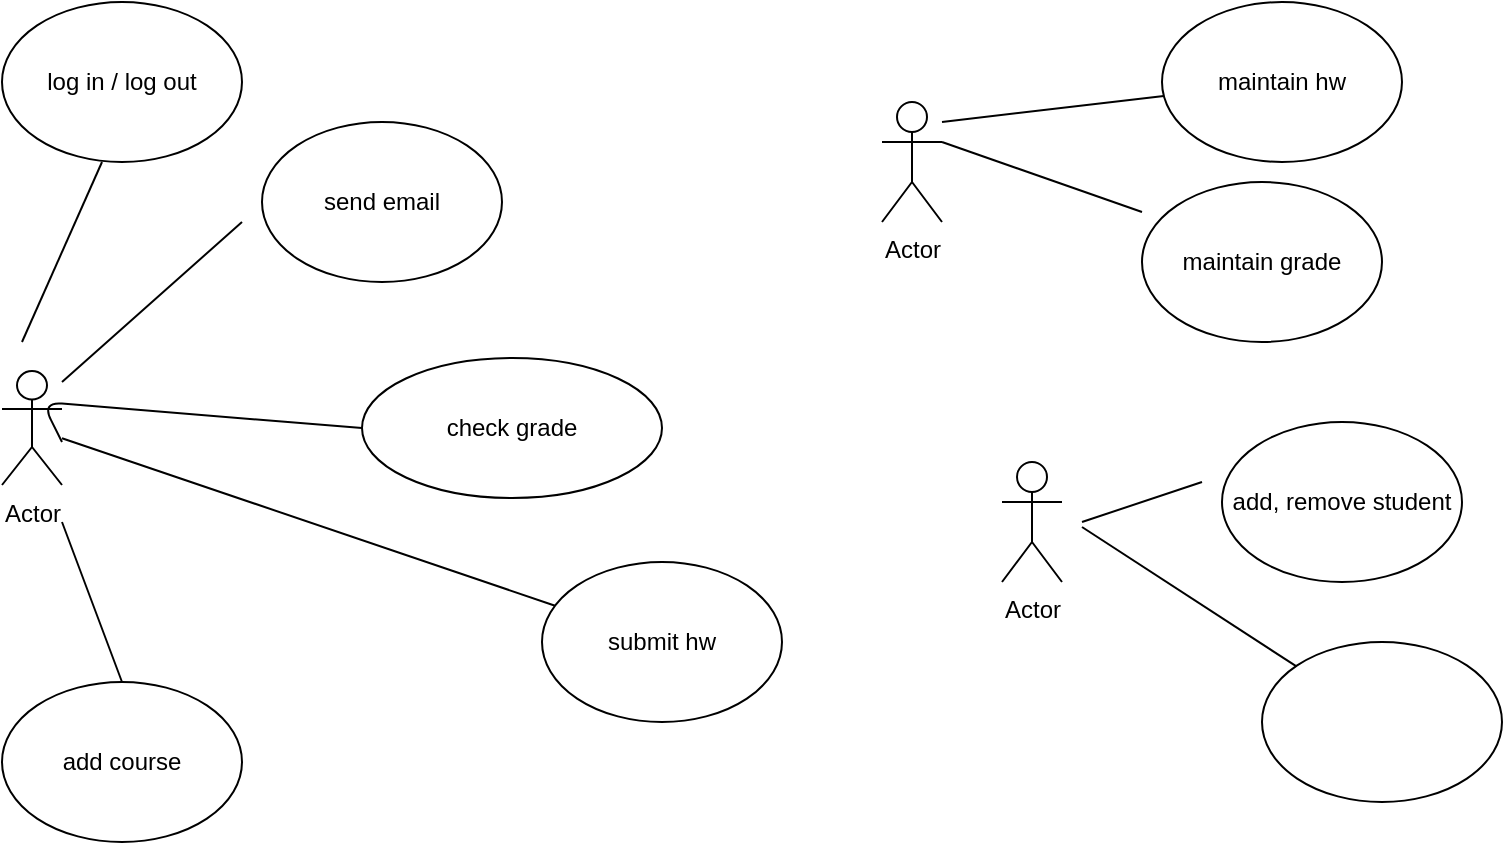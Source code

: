 <mxfile version="12.7.9" type="github">
  <diagram id="c4acf3e9-155e-7222-9cf6-157b1a14988f" name="Page-1">
    <mxGraphModel dx="1102" dy="1682" grid="1" gridSize="10" guides="1" tooltips="1" connect="1" arrows="1" fold="1" page="1" pageScale="1" pageWidth="850" pageHeight="1100" background="#ffffff" math="0" shadow="0">
      <root>
        <mxCell id="0" />
        <mxCell id="1" parent="0" />
        <object label="Actor" id="9aQTBWPlIFSZcQRSFNad-1">
          <mxCell style="shape=umlActor;verticalLabelPosition=bottom;labelBackgroundColor=#ffffff;verticalAlign=top;html=1;outlineConnect=0;" parent="1" vertex="1">
            <mxGeometry x="70" y="104.5" width="30" height="57" as="geometry" />
          </mxCell>
        </object>
        <mxCell id="9aQTBWPlIFSZcQRSFNad-4" value="check grade" style="ellipse;whiteSpace=wrap;html=1;" parent="1" vertex="1">
          <mxGeometry x="250" y="98" width="150" height="70" as="geometry" />
        </mxCell>
        <mxCell id="9aQTBWPlIFSZcQRSFNad-8" value="" style="endArrow=none;html=1;entryX=0;entryY=0.5;entryDx=0;entryDy=0;" parent="1" target="9aQTBWPlIFSZcQRSFNad-4" edge="1">
          <mxGeometry width="50" height="50" relative="1" as="geometry">
            <mxPoint x="100" y="140" as="sourcePoint" />
            <mxPoint x="200" y="98" as="targetPoint" />
            <Array as="points">
              <mxPoint x="90" y="120" />
            </Array>
          </mxGeometry>
        </mxCell>
        <mxCell id="9aQTBWPlIFSZcQRSFNad-11" value="" style="endArrow=none;html=1;" parent="1" target="9aQTBWPlIFSZcQRSFNad-12" edge="1" source="9aQTBWPlIFSZcQRSFNad-1">
          <mxGeometry width="50" height="50" relative="1" as="geometry">
            <mxPoint x="120" y="180" as="sourcePoint" />
            <mxPoint x="400" y="240" as="targetPoint" />
          </mxGeometry>
        </mxCell>
        <mxCell id="9aQTBWPlIFSZcQRSFNad-12" value="submit hw" style="ellipse;whiteSpace=wrap;html=1;" parent="1" vertex="1">
          <mxGeometry x="340" y="200" width="120" height="80" as="geometry" />
        </mxCell>
        <mxCell id="9aQTBWPlIFSZcQRSFNad-13" value="add course" style="ellipse;whiteSpace=wrap;html=1;" parent="1" vertex="1">
          <mxGeometry x="70" y="260" width="120" height="80" as="geometry" />
        </mxCell>
        <mxCell id="9aQTBWPlIFSZcQRSFNad-14" value="" style="endArrow=none;html=1;exitX=0.5;exitY=0;exitDx=0;exitDy=0;" parent="1" source="9aQTBWPlIFSZcQRSFNad-13" edge="1">
          <mxGeometry width="50" height="50" relative="1" as="geometry">
            <mxPoint x="50" y="230" as="sourcePoint" />
            <mxPoint x="100" y="180" as="targetPoint" />
          </mxGeometry>
        </mxCell>
        <mxCell id="9aQTBWPlIFSZcQRSFNad-15" value="send email" style="ellipse;whiteSpace=wrap;html=1;" parent="1" vertex="1">
          <mxGeometry x="200" y="-20" width="120" height="80" as="geometry" />
        </mxCell>
        <mxCell id="9aQTBWPlIFSZcQRSFNad-16" value="" style="endArrow=none;html=1;" parent="1" edge="1">
          <mxGeometry width="50" height="50" relative="1" as="geometry">
            <mxPoint x="100" y="110" as="sourcePoint" />
            <mxPoint x="190" y="30" as="targetPoint" />
          </mxGeometry>
        </mxCell>
        <mxCell id="9aQTBWPlIFSZcQRSFNad-17" value="log in / log out" style="ellipse;whiteSpace=wrap;html=1;" parent="1" vertex="1">
          <mxGeometry x="70" y="-80" width="120" height="80" as="geometry" />
        </mxCell>
        <mxCell id="9aQTBWPlIFSZcQRSFNad-19" value="Actor" style="shape=umlActor;verticalLabelPosition=bottom;labelBackgroundColor=#ffffff;verticalAlign=top;html=1;outlineConnect=0;" parent="1" vertex="1">
          <mxGeometry x="510" y="-30" width="30" height="60" as="geometry" />
        </mxCell>
        <mxCell id="9aQTBWPlIFSZcQRSFNad-20" value="" style="endArrow=none;html=1;" parent="1" edge="1">
          <mxGeometry width="50" height="50" relative="1" as="geometry">
            <mxPoint x="80" y="90" as="sourcePoint" />
            <mxPoint x="120" as="targetPoint" />
          </mxGeometry>
        </mxCell>
        <mxCell id="9aQTBWPlIFSZcQRSFNad-21" value="" style="endArrow=none;html=1;" parent="1" target="9aQTBWPlIFSZcQRSFNad-22" edge="1" source="9aQTBWPlIFSZcQRSFNad-19">
          <mxGeometry width="50" height="50" relative="1" as="geometry">
            <mxPoint x="550" y="-10" as="sourcePoint" />
            <mxPoint x="610" y="-20" as="targetPoint" />
            <Array as="points">
              <mxPoint x="540" y="-20" />
            </Array>
          </mxGeometry>
        </mxCell>
        <mxCell id="9aQTBWPlIFSZcQRSFNad-22" value="maintain hw" style="ellipse;whiteSpace=wrap;html=1;" parent="1" vertex="1">
          <mxGeometry x="650" y="-80" width="120" height="80" as="geometry" />
        </mxCell>
        <mxCell id="tv2_x2lU9iWNKcgdzB8f-10" value="add, remove student" style="ellipse;whiteSpace=wrap;html=1;" vertex="1" parent="1">
          <mxGeometry x="680" y="130" width="120" height="80" as="geometry" />
        </mxCell>
        <mxCell id="tv2_x2lU9iWNKcgdzB8f-11" value="Actor" style="shape=umlActor;verticalLabelPosition=bottom;labelBackgroundColor=#ffffff;verticalAlign=top;html=1;outlineConnect=0;" vertex="1" parent="1">
          <mxGeometry x="570" y="150" width="30" height="60" as="geometry" />
        </mxCell>
        <mxCell id="tv2_x2lU9iWNKcgdzB8f-12" value="" style="endArrow=none;html=1;" edge="1" parent="1" target="tv2_x2lU9iWNKcgdzB8f-13">
          <mxGeometry width="50" height="50" relative="1" as="geometry">
            <mxPoint x="610" y="182.5" as="sourcePoint" />
            <mxPoint x="680" y="157.5" as="targetPoint" />
          </mxGeometry>
        </mxCell>
        <mxCell id="tv2_x2lU9iWNKcgdzB8f-13" value="" style="ellipse;whiteSpace=wrap;html=1;" vertex="1" parent="1">
          <mxGeometry x="700" y="240" width="120" height="80" as="geometry" />
        </mxCell>
        <mxCell id="tv2_x2lU9iWNKcgdzB8f-14" value="" style="endArrow=none;html=1;" edge="1" parent="1">
          <mxGeometry width="50" height="50" relative="1" as="geometry">
            <mxPoint x="610" y="180" as="sourcePoint" />
            <mxPoint x="670" y="160" as="targetPoint" />
          </mxGeometry>
        </mxCell>
        <mxCell id="tv2_x2lU9iWNKcgdzB8f-15" value="maintain grade" style="ellipse;whiteSpace=wrap;html=1;" vertex="1" parent="1">
          <mxGeometry x="640" y="10" width="120" height="80" as="geometry" />
        </mxCell>
        <mxCell id="tv2_x2lU9iWNKcgdzB8f-16" value="" style="endArrow=none;html=1;exitX=1;exitY=0.333;exitDx=0;exitDy=0;exitPerimeter=0;" edge="1" parent="1" source="9aQTBWPlIFSZcQRSFNad-19">
          <mxGeometry width="50" height="50" relative="1" as="geometry">
            <mxPoint x="550" y="20" as="sourcePoint" />
            <mxPoint x="640" y="25" as="targetPoint" />
          </mxGeometry>
        </mxCell>
      </root>
    </mxGraphModel>
  </diagram>
</mxfile>
